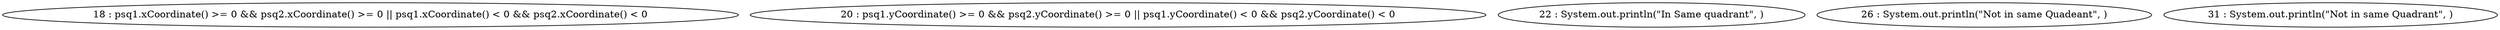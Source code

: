 digraph G {
"18 : psq1.xCoordinate() >= 0 && psq2.xCoordinate() >= 0 || psq1.xCoordinate() < 0 && psq2.xCoordinate() < 0"
"20 : psq1.yCoordinate() >= 0 && psq2.yCoordinate() >= 0 || psq1.yCoordinate() < 0 && psq2.yCoordinate() < 0"
"22 : System.out.println(\"In Same quadrant\", )"
"26 : System.out.println(\"Not in same Quadeant\", )"
"31 : System.out.println(\"Not in same Quadrant\", )"
}